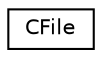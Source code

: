 digraph "Graphical Class Hierarchy"
{
 // LATEX_PDF_SIZE
  edge [fontname="Helvetica",fontsize="10",labelfontname="Helvetica",labelfontsize="10"];
  node [fontname="Helvetica",fontsize="10",shape=record];
  rankdir="LR";
  Node0 [label="CFile",height=0.2,width=0.4,color="black", fillcolor="white", style="filled",URL="$classCFile.html",tooltip="Class that represents file data."];
}
